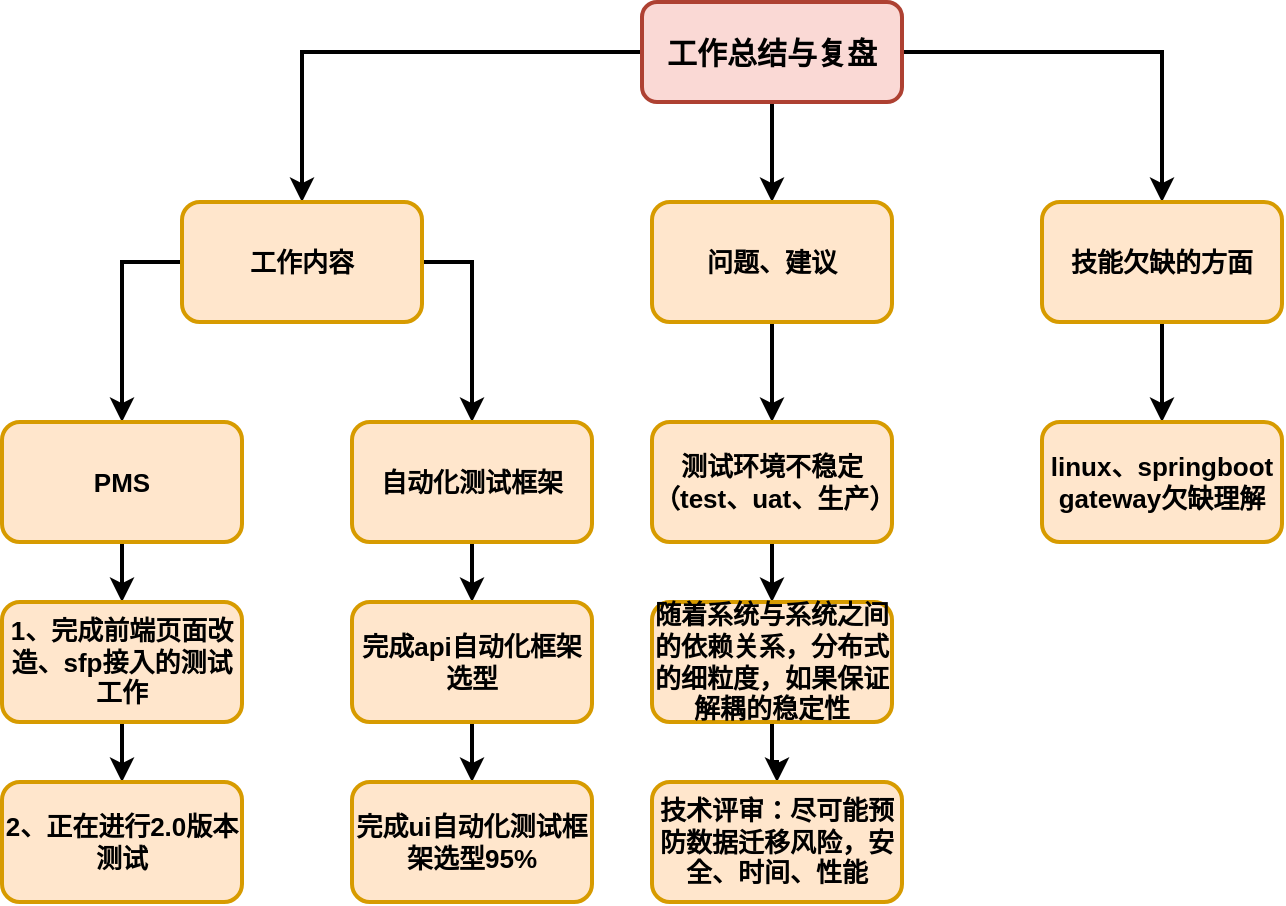 <mxfile version="14.2.4" type="github">
  <diagram id="C5RBs43oDa-KdzZeNtuy" name="Page-1">
    <mxGraphModel dx="1422" dy="762" grid="1" gridSize="10" guides="1" tooltips="1" connect="1" arrows="1" fold="1" page="1" pageScale="1" pageWidth="827" pageHeight="1169" math="0" shadow="0">
      <root>
        <mxCell id="WIyWlLk6GJQsqaUBKTNV-0" />
        <mxCell id="WIyWlLk6GJQsqaUBKTNV-1" parent="WIyWlLk6GJQsqaUBKTNV-0" />
        <mxCell id="dlSg8Ilp0KaYe8i_NGOI-4" value="" style="edgeStyle=orthogonalEdgeStyle;rounded=0;orthogonalLoop=1;jettySize=auto;html=1;strokeWidth=2;" edge="1" parent="WIyWlLk6GJQsqaUBKTNV-1" source="WIyWlLk6GJQsqaUBKTNV-3" target="dlSg8Ilp0KaYe8i_NGOI-3">
          <mxGeometry relative="1" as="geometry" />
        </mxCell>
        <mxCell id="dlSg8Ilp0KaYe8i_NGOI-6" value="" style="edgeStyle=orthogonalEdgeStyle;rounded=0;orthogonalLoop=1;jettySize=auto;html=1;strokeWidth=2;" edge="1" parent="WIyWlLk6GJQsqaUBKTNV-1" source="WIyWlLk6GJQsqaUBKTNV-3" target="dlSg8Ilp0KaYe8i_NGOI-5">
          <mxGeometry relative="1" as="geometry" />
        </mxCell>
        <mxCell id="dlSg8Ilp0KaYe8i_NGOI-8" value="" style="edgeStyle=orthogonalEdgeStyle;rounded=0;orthogonalLoop=1;jettySize=auto;html=1;strokeWidth=2;" edge="1" parent="WIyWlLk6GJQsqaUBKTNV-1" source="WIyWlLk6GJQsqaUBKTNV-3" target="dlSg8Ilp0KaYe8i_NGOI-7">
          <mxGeometry relative="1" as="geometry" />
        </mxCell>
        <mxCell id="WIyWlLk6GJQsqaUBKTNV-3" value="工作总结与复盘" style="rounded=1;whiteSpace=wrap;html=1;fontSize=15;glass=0;strokeWidth=2;shadow=0;fontStyle=1;fillColor=#fad9d5;strokeColor=#ae4132;" parent="WIyWlLk6GJQsqaUBKTNV-1" vertex="1">
          <mxGeometry x="400" y="80" width="130" height="50" as="geometry" />
        </mxCell>
        <mxCell id="dlSg8Ilp0KaYe8i_NGOI-19" value="" style="edgeStyle=orthogonalEdgeStyle;rounded=0;orthogonalLoop=1;jettySize=auto;html=1;strokeWidth=2;fontStyle=1;fontSize=13;" edge="1" parent="WIyWlLk6GJQsqaUBKTNV-1" source="dlSg8Ilp0KaYe8i_NGOI-3" target="dlSg8Ilp0KaYe8i_NGOI-18">
          <mxGeometry relative="1" as="geometry" />
        </mxCell>
        <mxCell id="dlSg8Ilp0KaYe8i_NGOI-3" value="问题、建议" style="whiteSpace=wrap;html=1;rounded=1;shadow=0;strokeWidth=2;glass=0;fillColor=#ffe6cc;strokeColor=#d79b00;fontStyle=1;fontSize=13;" vertex="1" parent="WIyWlLk6GJQsqaUBKTNV-1">
          <mxGeometry x="405" y="180" width="120" height="60" as="geometry" />
        </mxCell>
        <mxCell id="dlSg8Ilp0KaYe8i_NGOI-10" value="" style="edgeStyle=orthogonalEdgeStyle;rounded=0;orthogonalLoop=1;jettySize=auto;html=1;strokeWidth=2;exitX=0;exitY=0.5;exitDx=0;exitDy=0;fontStyle=1;fontSize=13;" edge="1" parent="WIyWlLk6GJQsqaUBKTNV-1" source="dlSg8Ilp0KaYe8i_NGOI-5" target="dlSg8Ilp0KaYe8i_NGOI-9">
          <mxGeometry relative="1" as="geometry" />
        </mxCell>
        <mxCell id="dlSg8Ilp0KaYe8i_NGOI-15" value="" style="edgeStyle=orthogonalEdgeStyle;rounded=0;orthogonalLoop=1;jettySize=auto;html=1;strokeWidth=2;entryX=0.5;entryY=0;entryDx=0;entryDy=0;exitX=1;exitY=0.5;exitDx=0;exitDy=0;fontStyle=1;fontSize=13;" edge="1" parent="WIyWlLk6GJQsqaUBKTNV-1" source="dlSg8Ilp0KaYe8i_NGOI-5" target="dlSg8Ilp0KaYe8i_NGOI-16">
          <mxGeometry relative="1" as="geometry">
            <mxPoint x="330" y="290" as="targetPoint" />
          </mxGeometry>
        </mxCell>
        <mxCell id="dlSg8Ilp0KaYe8i_NGOI-5" value="工作内容" style="whiteSpace=wrap;html=1;rounded=1;shadow=0;strokeWidth=2;glass=0;fillColor=#ffe6cc;strokeColor=#d79b00;fontStyle=1;fontSize=13;" vertex="1" parent="WIyWlLk6GJQsqaUBKTNV-1">
          <mxGeometry x="170" y="180" width="120" height="60" as="geometry" />
        </mxCell>
        <mxCell id="dlSg8Ilp0KaYe8i_NGOI-21" value="" style="edgeStyle=orthogonalEdgeStyle;rounded=0;orthogonalLoop=1;jettySize=auto;html=1;strokeWidth=2;fontStyle=1;fontSize=13;" edge="1" parent="WIyWlLk6GJQsqaUBKTNV-1" source="dlSg8Ilp0KaYe8i_NGOI-7" target="dlSg8Ilp0KaYe8i_NGOI-20">
          <mxGeometry relative="1" as="geometry" />
        </mxCell>
        <mxCell id="dlSg8Ilp0KaYe8i_NGOI-7" value="技能欠缺的方面" style="whiteSpace=wrap;html=1;rounded=1;shadow=0;strokeWidth=2;glass=0;fillColor=#ffe6cc;strokeColor=#d79b00;fontStyle=1;fontSize=13;" vertex="1" parent="WIyWlLk6GJQsqaUBKTNV-1">
          <mxGeometry x="600" y="180" width="120" height="60" as="geometry" />
        </mxCell>
        <mxCell id="dlSg8Ilp0KaYe8i_NGOI-27" value="" style="edgeStyle=orthogonalEdgeStyle;rounded=0;orthogonalLoop=1;jettySize=auto;html=1;strokeWidth=2;fontStyle=1;fontSize=13;" edge="1" parent="WIyWlLk6GJQsqaUBKTNV-1" source="dlSg8Ilp0KaYe8i_NGOI-9" target="dlSg8Ilp0KaYe8i_NGOI-26">
          <mxGeometry relative="1" as="geometry" />
        </mxCell>
        <mxCell id="dlSg8Ilp0KaYe8i_NGOI-9" value="PMS" style="whiteSpace=wrap;html=1;rounded=1;shadow=0;strokeColor=#d79b00;strokeWidth=2;fillColor=#ffe6cc;glass=0;fontStyle=1;fontSize=13;" vertex="1" parent="WIyWlLk6GJQsqaUBKTNV-1">
          <mxGeometry x="80" y="290" width="120" height="60" as="geometry" />
        </mxCell>
        <mxCell id="dlSg8Ilp0KaYe8i_NGOI-31" value="" style="edgeStyle=orthogonalEdgeStyle;rounded=0;orthogonalLoop=1;jettySize=auto;html=1;strokeWidth=2;fontStyle=1;fontSize=13;" edge="1" parent="WIyWlLk6GJQsqaUBKTNV-1" source="dlSg8Ilp0KaYe8i_NGOI-16" target="dlSg8Ilp0KaYe8i_NGOI-30">
          <mxGeometry relative="1" as="geometry" />
        </mxCell>
        <mxCell id="dlSg8Ilp0KaYe8i_NGOI-16" value="自动化测试框架" style="whiteSpace=wrap;html=1;rounded=1;shadow=0;strokeColor=#d79b00;strokeWidth=2;fillColor=#ffe6cc;glass=0;fontStyle=1;fontSize=13;" vertex="1" parent="WIyWlLk6GJQsqaUBKTNV-1">
          <mxGeometry x="255" y="290" width="120" height="60" as="geometry" />
        </mxCell>
        <mxCell id="dlSg8Ilp0KaYe8i_NGOI-23" value="" style="edgeStyle=orthogonalEdgeStyle;rounded=0;orthogonalLoop=1;jettySize=auto;html=1;strokeWidth=2;fontStyle=1;fontSize=13;" edge="1" parent="WIyWlLk6GJQsqaUBKTNV-1" source="dlSg8Ilp0KaYe8i_NGOI-18" target="dlSg8Ilp0KaYe8i_NGOI-22">
          <mxGeometry relative="1" as="geometry" />
        </mxCell>
        <mxCell id="dlSg8Ilp0KaYe8i_NGOI-18" value="测试环境不稳定（test、uat、生产）" style="whiteSpace=wrap;html=1;rounded=1;shadow=0;strokeColor=#d79b00;strokeWidth=2;fillColor=#ffe6cc;glass=0;fontStyle=1;fontSize=13;" vertex="1" parent="WIyWlLk6GJQsqaUBKTNV-1">
          <mxGeometry x="405" y="290" width="120" height="60" as="geometry" />
        </mxCell>
        <mxCell id="dlSg8Ilp0KaYe8i_NGOI-20" value="linux、springboot gateway欠缺理解" style="whiteSpace=wrap;html=1;rounded=1;shadow=0;strokeColor=#d79b00;strokeWidth=2;fillColor=#ffe6cc;glass=0;fontStyle=1;fontSize=13;" vertex="1" parent="WIyWlLk6GJQsqaUBKTNV-1">
          <mxGeometry x="600" y="290" width="120" height="60" as="geometry" />
        </mxCell>
        <mxCell id="dlSg8Ilp0KaYe8i_NGOI-25" value="" style="edgeStyle=orthogonalEdgeStyle;rounded=0;orthogonalLoop=1;jettySize=auto;html=1;strokeWidth=2;fontStyle=1;fontSize=13;" edge="1" parent="WIyWlLk6GJQsqaUBKTNV-1" source="dlSg8Ilp0KaYe8i_NGOI-22" target="dlSg8Ilp0KaYe8i_NGOI-24">
          <mxGeometry relative="1" as="geometry" />
        </mxCell>
        <mxCell id="dlSg8Ilp0KaYe8i_NGOI-22" value="随着系统与系统之间的依赖关系，分布式的细粒度，如果保证解耦的稳定性" style="whiteSpace=wrap;html=1;rounded=1;shadow=0;strokeColor=#d79b00;strokeWidth=2;fillColor=#ffe6cc;glass=0;fontStyle=1;fontSize=13;" vertex="1" parent="WIyWlLk6GJQsqaUBKTNV-1">
          <mxGeometry x="405" y="380" width="120" height="60" as="geometry" />
        </mxCell>
        <mxCell id="dlSg8Ilp0KaYe8i_NGOI-24" value="技术评审：尽可能预防数据迁移风险，安全、时间、性能" style="whiteSpace=wrap;html=1;rounded=1;shadow=0;strokeColor=#d79b00;strokeWidth=2;fillColor=#ffe6cc;glass=0;fontStyle=1;fontSize=13;" vertex="1" parent="WIyWlLk6GJQsqaUBKTNV-1">
          <mxGeometry x="405" y="470" width="125" height="60" as="geometry" />
        </mxCell>
        <mxCell id="dlSg8Ilp0KaYe8i_NGOI-29" value="" style="edgeStyle=orthogonalEdgeStyle;rounded=0;orthogonalLoop=1;jettySize=auto;html=1;strokeWidth=2;fontStyle=1;fontSize=13;" edge="1" parent="WIyWlLk6GJQsqaUBKTNV-1" source="dlSg8Ilp0KaYe8i_NGOI-26" target="dlSg8Ilp0KaYe8i_NGOI-28">
          <mxGeometry relative="1" as="geometry" />
        </mxCell>
        <mxCell id="dlSg8Ilp0KaYe8i_NGOI-26" value="1、完成前端页面改造、sfp接入的测试工作" style="whiteSpace=wrap;html=1;rounded=1;shadow=0;strokeColor=#d79b00;strokeWidth=2;fillColor=#ffe6cc;glass=0;fontStyle=1;fontSize=13;" vertex="1" parent="WIyWlLk6GJQsqaUBKTNV-1">
          <mxGeometry x="80" y="380" width="120" height="60" as="geometry" />
        </mxCell>
        <mxCell id="dlSg8Ilp0KaYe8i_NGOI-28" value="&lt;span style=&quot;font-size: 13px;&quot;&gt;2、正在进行2.0版本测试&lt;/span&gt;" style="whiteSpace=wrap;html=1;rounded=1;shadow=0;strokeColor=#d79b00;strokeWidth=2;fillColor=#ffe6cc;glass=0;fontStyle=1;fontSize=13;" vertex="1" parent="WIyWlLk6GJQsqaUBKTNV-1">
          <mxGeometry x="80" y="470" width="120" height="60" as="geometry" />
        </mxCell>
        <mxCell id="dlSg8Ilp0KaYe8i_NGOI-33" value="" style="edgeStyle=orthogonalEdgeStyle;rounded=0;orthogonalLoop=1;jettySize=auto;html=1;strokeWidth=2;fontStyle=1;fontSize=13;" edge="1" parent="WIyWlLk6GJQsqaUBKTNV-1" source="dlSg8Ilp0KaYe8i_NGOI-30" target="dlSg8Ilp0KaYe8i_NGOI-32">
          <mxGeometry relative="1" as="geometry" />
        </mxCell>
        <mxCell id="dlSg8Ilp0KaYe8i_NGOI-30" value="完成api自动化框架选型" style="whiteSpace=wrap;html=1;rounded=1;shadow=0;strokeColor=#d79b00;strokeWidth=2;fillColor=#ffe6cc;glass=0;fontStyle=1;fontSize=13;" vertex="1" parent="WIyWlLk6GJQsqaUBKTNV-1">
          <mxGeometry x="255" y="380" width="120" height="60" as="geometry" />
        </mxCell>
        <mxCell id="dlSg8Ilp0KaYe8i_NGOI-32" value="完成ui自动化测试框架选型95%" style="whiteSpace=wrap;html=1;rounded=1;shadow=0;strokeColor=#d79b00;strokeWidth=2;fillColor=#ffe6cc;glass=0;fontStyle=1;fontSize=13;" vertex="1" parent="WIyWlLk6GJQsqaUBKTNV-1">
          <mxGeometry x="255" y="470" width="120" height="60" as="geometry" />
        </mxCell>
      </root>
    </mxGraphModel>
  </diagram>
</mxfile>
